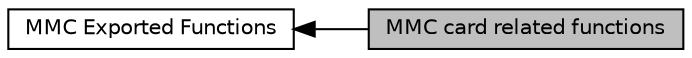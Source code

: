 digraph "MMC card related functions"
{
  edge [fontname="Helvetica",fontsize="10",labelfontname="Helvetica",labelfontsize="10"];
  node [fontname="Helvetica",fontsize="10",shape=record];
  rankdir=LR;
  Node1 [label="MMC Exported Functions",height=0.2,width=0.4,color="black", fillcolor="white", style="filled",URL="$group___m_m_c___exported___functions.html"];
  Node0 [label="MMC card related functions",height=0.2,width=0.4,color="black", fillcolor="grey75", style="filled", fontcolor="black"];
  Node1->Node0 [shape=plaintext, dir="back", style="solid"];
}
